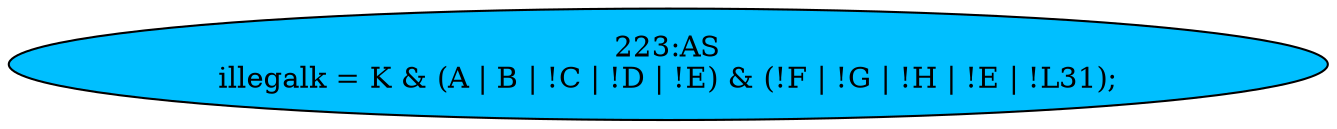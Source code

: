 strict digraph "" {
	node [label="\N"];
	"223:AS"	 [ast="<pyverilog.vparser.ast.Assign object at 0x7f9359e8d050>",
		def_var="['illegalk']",
		fillcolor=deepskyblue,
		label="223:AS
illegalk = K & (A | B | !C | !D | !E) & (!F | !G | !H | !E | !L31);",
		statements="[]",
		style=filled,
		typ=Assign,
		use_var="['K', 'A', 'B', 'C', 'D', 'E', 'F', 'G', 'H', 'E', 'L31']"];
}
